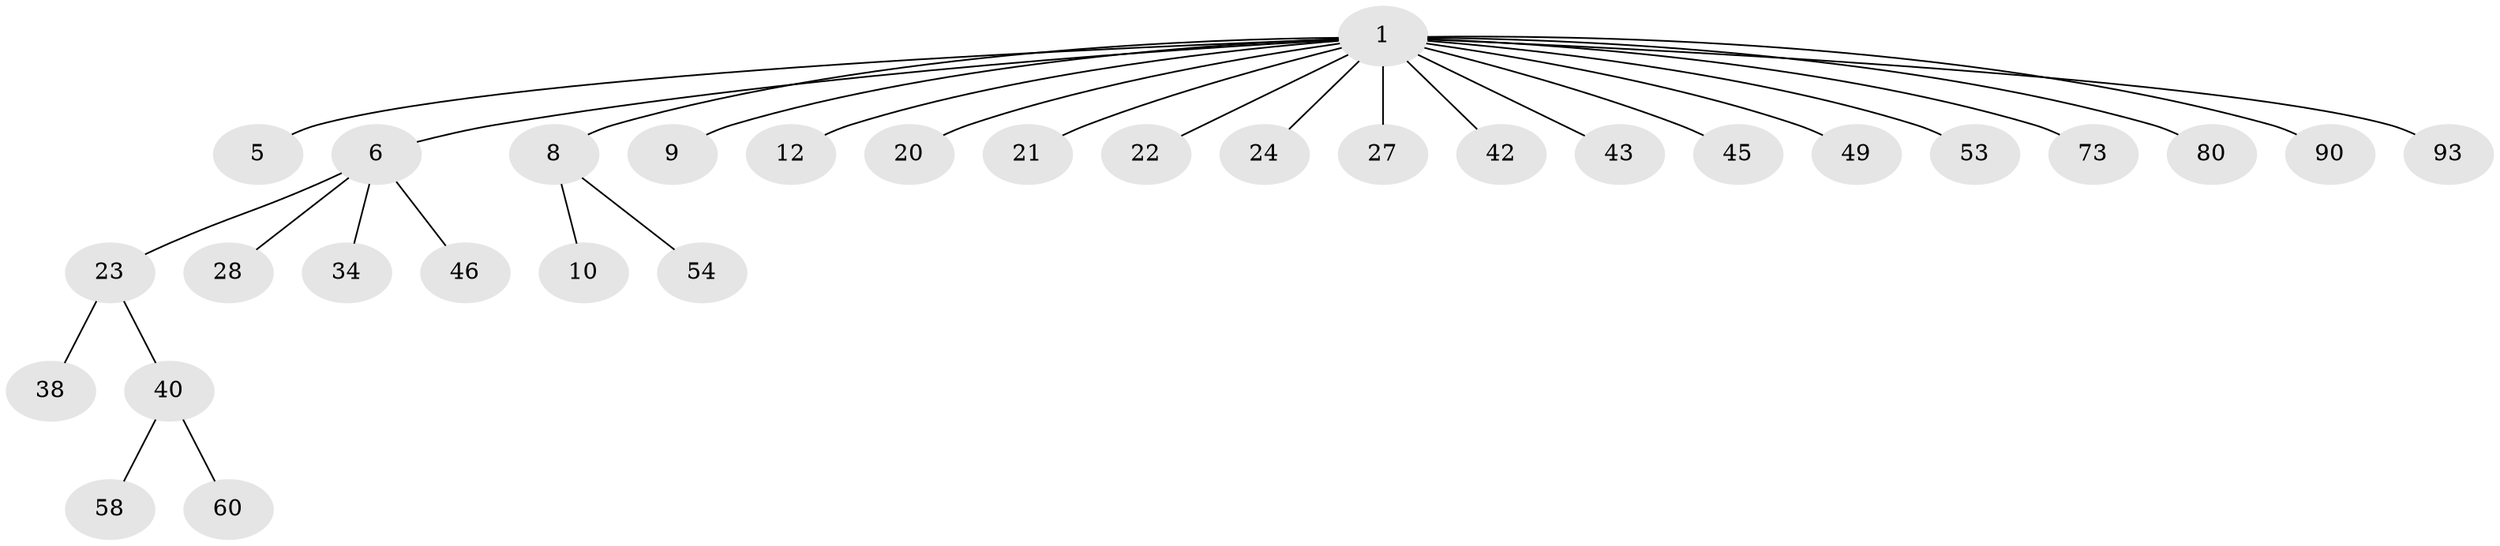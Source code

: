 // original degree distribution, {6: 0.0392156862745098, 5: 0.0392156862745098, 2: 0.16666666666666666, 7: 0.00980392156862745, 1: 0.5784313725490197, 4: 0.06862745098039216, 3: 0.09803921568627451}
// Generated by graph-tools (version 1.1) at 2025/19/03/04/25 18:19:09]
// undirected, 30 vertices, 29 edges
graph export_dot {
graph [start="1"]
  node [color=gray90,style=filled];
  1 [super="+2+4+3+99+96"];
  5 [super="+26"];
  6 [super="+19+70+77+82+18+47"];
  8 [super="+11+16+74+64"];
  9;
  10 [super="+86+17+66"];
  12 [super="+76"];
  20 [super="+101+39+31"];
  21 [super="+67+37"];
  22;
  23 [super="+33+25+29+55"];
  24 [super="+52+68+32"];
  27;
  28 [super="+30+69"];
  34;
  38;
  40 [super="+51+41"];
  42;
  43 [super="+57+100"];
  45 [super="+65"];
  46 [super="+81"];
  49;
  53 [super="+62"];
  54;
  58;
  60;
  73;
  80 [super="+98"];
  90;
  93;
  1 -- 8;
  1 -- 5;
  1 -- 6;
  1 -- 24;
  1 -- 9;
  1 -- 42;
  1 -- 43;
  1 -- 49;
  1 -- 20;
  1 -- 53;
  1 -- 22;
  1 -- 21;
  1 -- 90;
  1 -- 27;
  1 -- 93;
  1 -- 80;
  1 -- 73;
  1 -- 12;
  1 -- 45;
  6 -- 46;
  6 -- 34;
  6 -- 28;
  6 -- 23;
  8 -- 10;
  8 -- 54;
  23 -- 40;
  23 -- 38;
  40 -- 58;
  40 -- 60;
}
